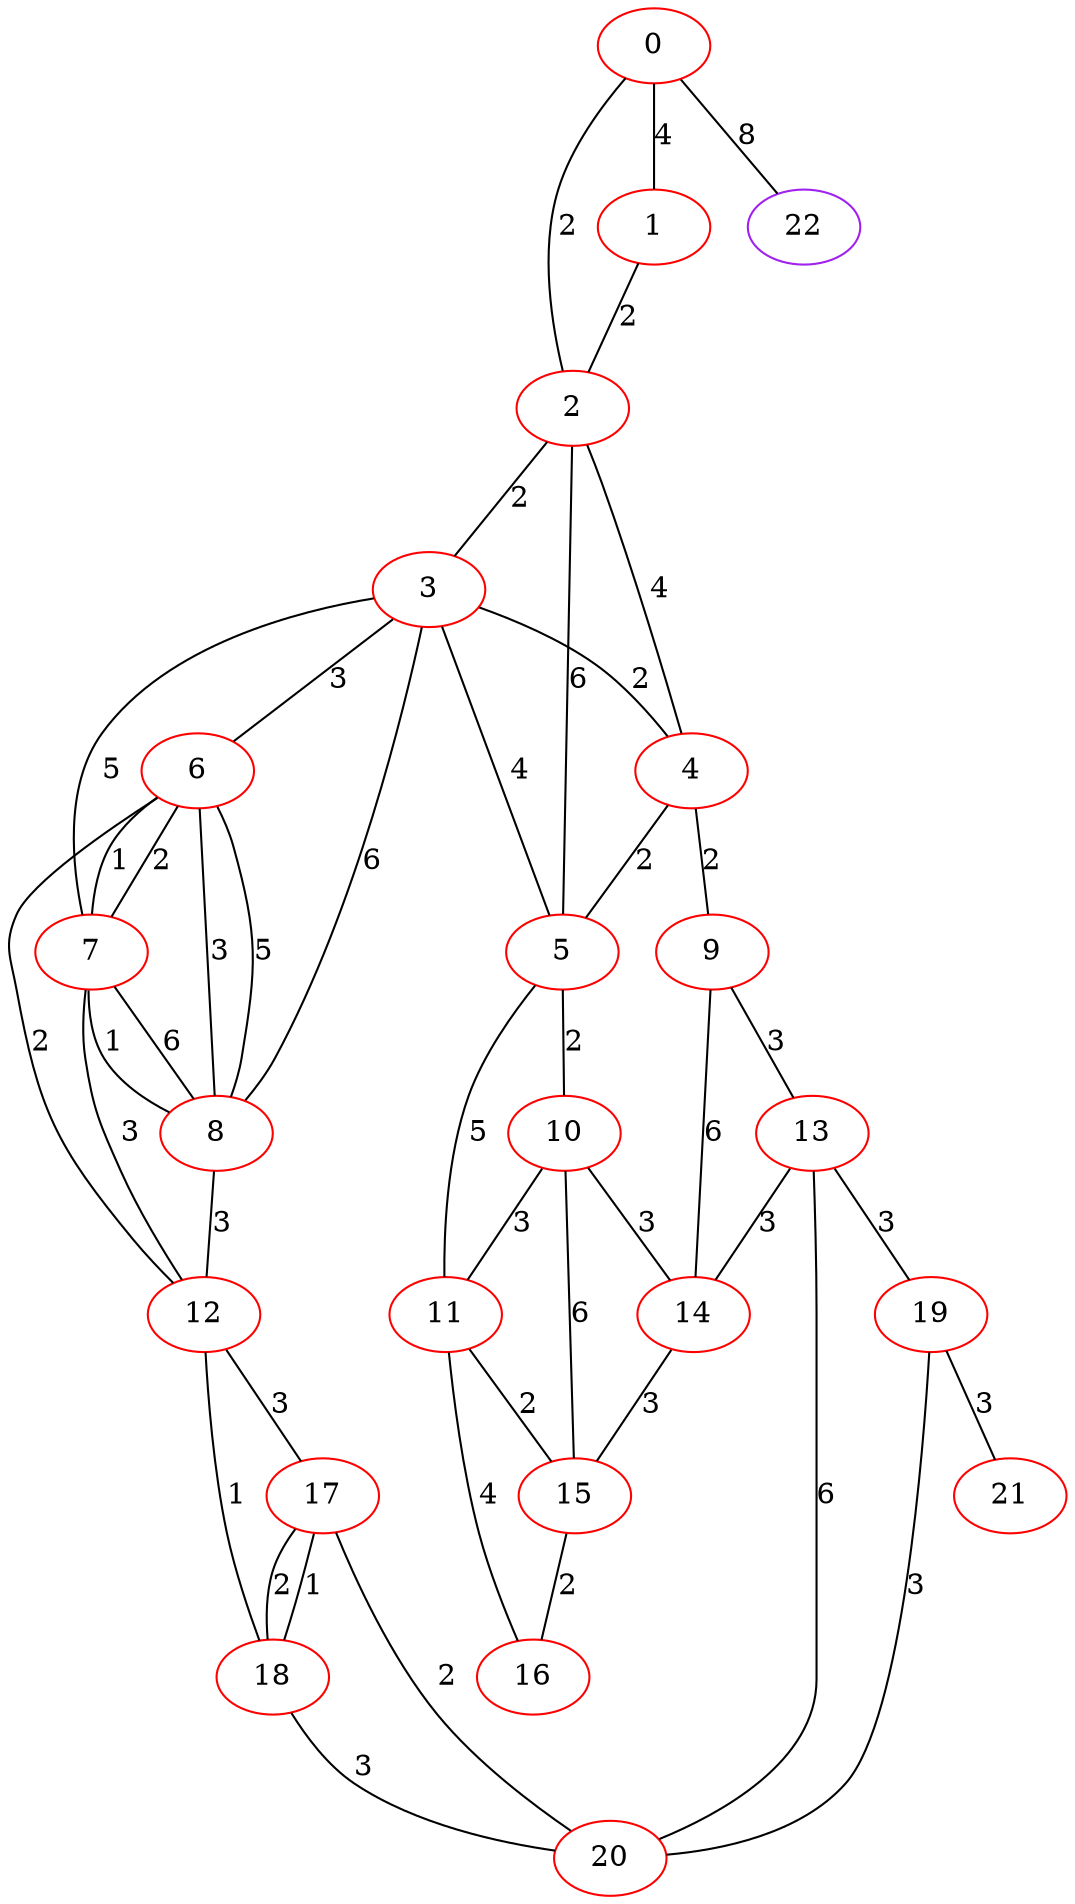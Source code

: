 graph "" {
0 [color=red, weight=1];
1 [color=red, weight=1];
2 [color=red, weight=1];
3 [color=red, weight=1];
4 [color=red, weight=1];
5 [color=red, weight=1];
6 [color=red, weight=1];
7 [color=red, weight=1];
8 [color=red, weight=1];
9 [color=red, weight=1];
10 [color=red, weight=1];
11 [color=red, weight=1];
12 [color=red, weight=1];
13 [color=red, weight=1];
14 [color=red, weight=1];
15 [color=red, weight=1];
16 [color=red, weight=1];
17 [color=red, weight=1];
18 [color=red, weight=1];
19 [color=red, weight=1];
20 [color=red, weight=1];
21 [color=red, weight=1];
22 [color=purple, weight=4];
0 -- 1  [key=0, label=4];
0 -- 2  [key=0, label=2];
0 -- 22  [key=0, label=8];
1 -- 2  [key=0, label=2];
2 -- 3  [key=0, label=2];
2 -- 4  [key=0, label=4];
2 -- 5  [key=0, label=6];
3 -- 4  [key=0, label=2];
3 -- 5  [key=0, label=4];
3 -- 6  [key=0, label=3];
3 -- 7  [key=0, label=5];
3 -- 8  [key=0, label=6];
4 -- 9  [key=0, label=2];
4 -- 5  [key=0, label=2];
5 -- 11  [key=0, label=5];
5 -- 10  [key=0, label=2];
6 -- 8  [key=0, label=3];
6 -- 8  [key=1, label=5];
6 -- 12  [key=0, label=2];
6 -- 7  [key=0, label=2];
6 -- 7  [key=1, label=1];
7 -- 8  [key=0, label=1];
7 -- 8  [key=1, label=6];
7 -- 12  [key=0, label=3];
8 -- 12  [key=0, label=3];
9 -- 13  [key=0, label=3];
9 -- 14  [key=0, label=6];
10 -- 11  [key=0, label=3];
10 -- 14  [key=0, label=3];
10 -- 15  [key=0, label=6];
11 -- 16  [key=0, label=4];
11 -- 15  [key=0, label=2];
12 -- 17  [key=0, label=3];
12 -- 18  [key=0, label=1];
13 -- 19  [key=0, label=3];
13 -- 20  [key=0, label=6];
13 -- 14  [key=0, label=3];
14 -- 15  [key=0, label=3];
15 -- 16  [key=0, label=2];
17 -- 18  [key=0, label=1];
17 -- 18  [key=1, label=2];
17 -- 20  [key=0, label=2];
18 -- 20  [key=0, label=3];
19 -- 20  [key=0, label=3];
19 -- 21  [key=0, label=3];
}
